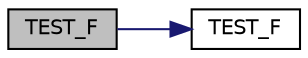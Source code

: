 digraph "TEST_F"
{
  edge [fontname="Helvetica",fontsize="10",labelfontname="Helvetica",labelfontsize="10"];
  node [fontname="Helvetica",fontsize="10",shape=record];
  rankdir="LR";
  Node295 [label="TEST_F",height=0.2,width=0.4,color="black", fillcolor="grey75", style="filled", fontcolor="black"];
  Node295 -> Node296 [color="midnightblue",fontsize="10",style="solid",fontname="Helvetica"];
  Node296 [label="TEST_F",height=0.2,width=0.4,color="black", fillcolor="white", style="filled",URL="$de/db0/gtest__output__test___8cc.html#ad122def39d78da61690433e185611737"];
}
